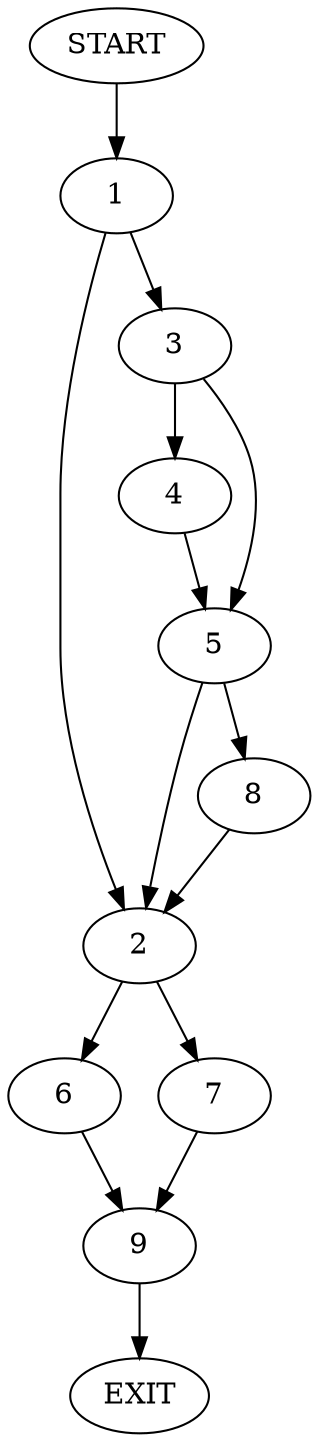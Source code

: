 digraph {
0 [label="START"]
10 [label="EXIT"]
0 -> 1
1 -> 2
1 -> 3
3 -> 4
3 -> 5
2 -> 6
2 -> 7
4 -> 5
5 -> 2
5 -> 8
8 -> 2
6 -> 9
7 -> 9
9 -> 10
}
